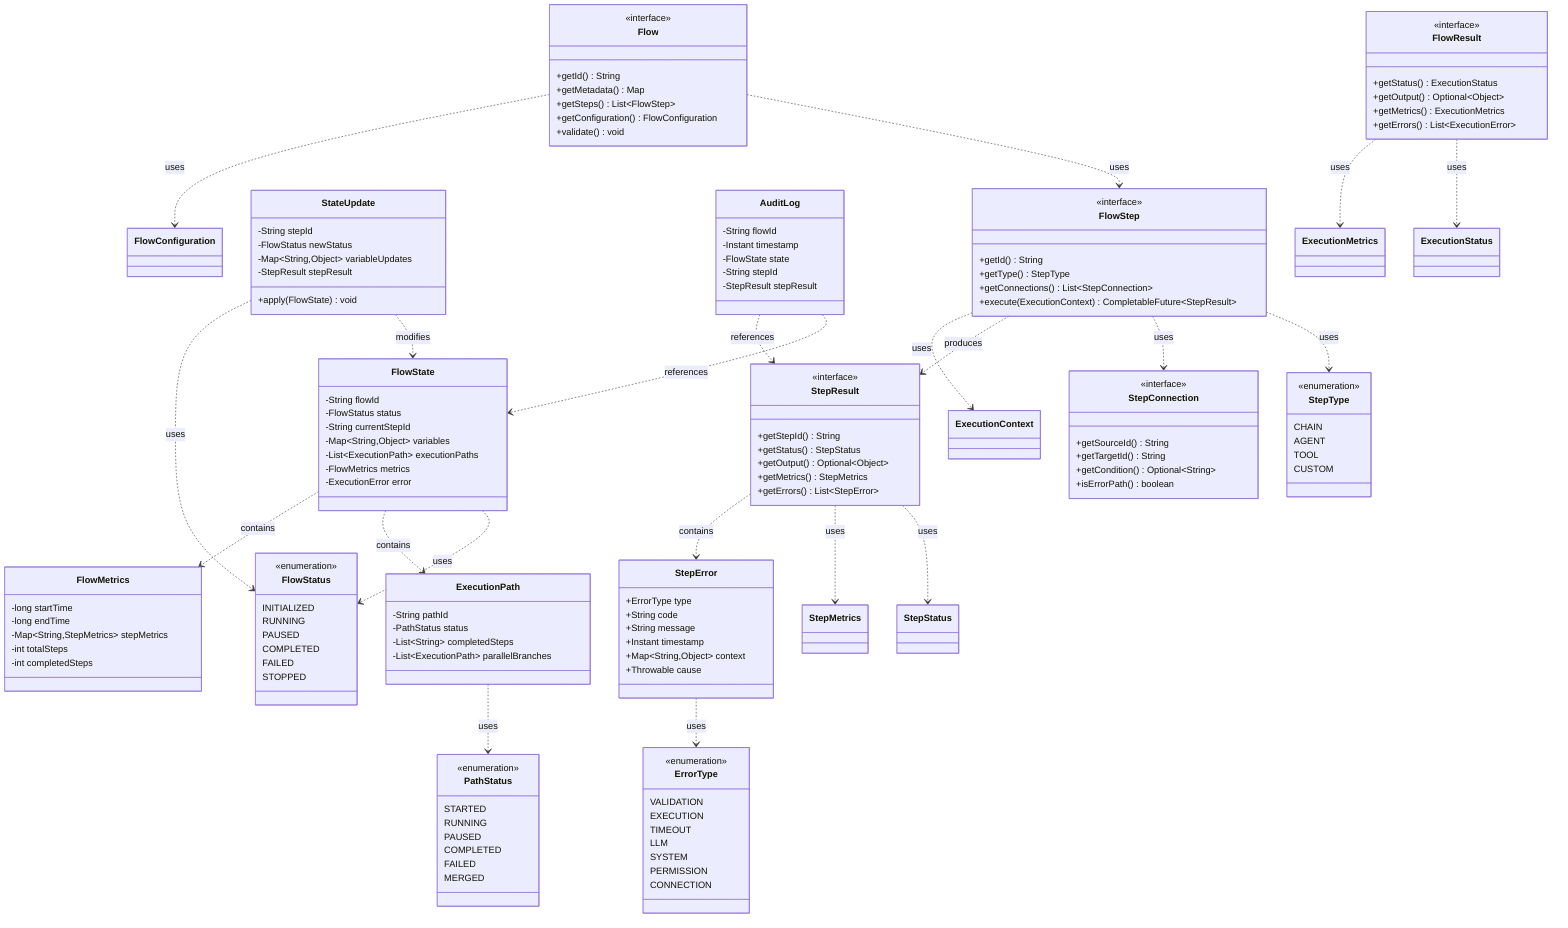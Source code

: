 classDiagram
    %% Interfaces
    class Flow {
        <<interface>>
        +getId() String
        +getMetadata() Map
        +getSteps() List~FlowStep~
        +getConfiguration() FlowConfiguration
        +validate() void
    }

    class FlowStep {
        <<interface>>
        +getId() String
        +getType() StepType
        +getConnections() List~StepConnection~
        +execute(ExecutionContext) CompletableFuture~StepResult~
    }

    class StepConnection {
        <<interface>>
        +getSourceId() String
        +getTargetId() String
        +getCondition() Optional~String~
        +isErrorPath() boolean
    }

    class StepResult {
        <<interface>>
        +getStepId() String
        +getStatus() StepStatus
        +getOutput() Optional~Object~
        +getMetrics() StepMetrics
        +getErrors() List~StepError~
    }

    class FlowResult {
        <<interface>>
        +getStatus() ExecutionStatus
        +getOutput() Optional~Object~
        +getMetrics() ExecutionMetrics
        +getErrors() List~ExecutionError~
    }

    %% Classes concretas
    class FlowState {
        -String flowId
        -FlowStatus status
        -String currentStepId
        -Map~String,Object~ variables
        -List~ExecutionPath~ executionPaths
        -FlowMetrics metrics
        -ExecutionError error
    }

    class FlowMetrics {
        -long startTime
        -long endTime
        -Map~String,StepMetrics~ stepMetrics
        -int totalSteps
        -int completedSteps
    }

    class ExecutionPath {
        -String pathId
        -PathStatus status
        -List~String~ completedSteps
        -List~ExecutionPath~ parallelBranches
    }

    class StepError {
        +ErrorType type
        +String code
        +String message
        +Instant timestamp
        +Map~String,Object~ context
        +Throwable cause
    }

    class StateUpdate {
        -String stepId
        -FlowStatus newStatus
        -Map~String,Object~ variableUpdates
        -StepResult stepResult
        +apply(FlowState) void
    }

    class AuditLog {
        -String flowId
        -Instant timestamp
        -FlowState state
        -String stepId
        -StepResult stepResult
    }

    %% Enums
    class StepType {
        <<enumeration>>
        CHAIN
        AGENT
        TOOL
        CUSTOM
    }

    class FlowStatus {
        <<enumeration>>
        INITIALIZED
        RUNNING
        PAUSED
        COMPLETED
        FAILED
        STOPPED
    }

    class PathStatus {
        <<enumeration>>
        STARTED
        RUNNING
        PAUSED
        COMPLETED
        FAILED
        MERGED
    }

    class ErrorType {
        <<enumeration>>
        VALIDATION
        EXECUTION
        TIMEOUT
        LLM
        SYSTEM
        PERMISSION
        CONNECTION
    }

    %% Relações
    Flow ..> FlowStep : uses
    Flow ..> FlowConfiguration : uses
    FlowStep ..> StepType : uses
    FlowStep ..> StepConnection : uses
    FlowStep ..> StepResult : produces
    FlowStep ..> ExecutionContext : uses
    FlowResult ..> ExecutionStatus : uses
    FlowResult ..> ExecutionMetrics : uses
    FlowState ..> FlowStatus : uses
    FlowState ..> ExecutionPath : contains
    FlowState ..> FlowMetrics : contains
    ExecutionPath ..> PathStatus : uses
    StepResult ..> StepStatus : uses
    StepResult ..> StepMetrics : uses
    StepResult ..> StepError : contains
    StepError ..> ErrorType : uses
    StateUpdate ..> FlowState : modifies
    StateUpdate ..> FlowStatus : uses
    AuditLog ..> FlowState : references
    AuditLog ..> StepResult : references